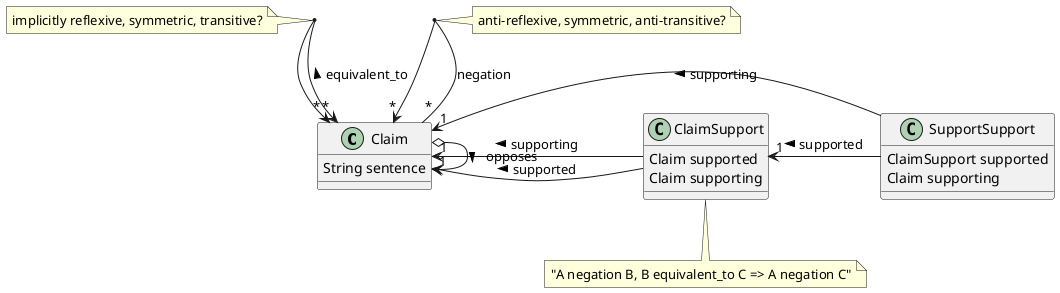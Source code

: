 @startuml

class Claim {
  String sentence
  ' String negation_sentence  (must be != sentence)
}

Claim "*" <-> "*" Claim : > equivalent_to
note  "implicitly reflexive, symmetric, transitive?" as N2
(Claim, Claim) . N2

'(Claim, Claim) . ClaimEquivalence
'ClaimEquivalenceClass o-> "*" Claim

'ClaimEquivalence "*" -> "*" ClaimEquivalence : > negation

Claim "*" -> "*" Claim : > negation
note  "anti-reflexive, symmetric, anti-transitive?" as N1
(Claim, Claim) .. N1

'Claim o-> Claim : > supports

class ClaimSupport {
  Claim supported
  Claim supporting
}
note bottom: "A negation B, B equivalent_to C => A negation C"

Claim "1" <- ClaimSupport: < supported 
Claim "1" <- ClaimSupport: < supporting

class SupportSupport {
  ClaimSupport supported
  Claim supporting
}

ClaimSupport "1" <- SupportSupport: < supported 
Claim "1" <- SupportSupport: < supporting



Claim o-> Claim : > opposes
' (Claim, Claim) .. N4




@enduml

